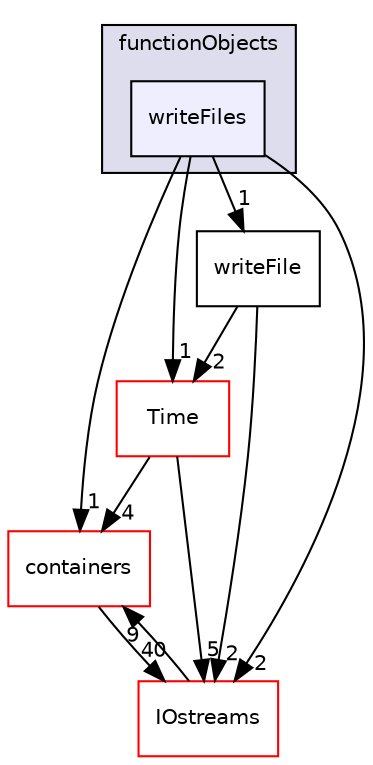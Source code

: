 digraph "src/OpenFOAM/db/functionObjects/writeFiles" {
  bgcolor=transparent;
  compound=true
  node [ fontsize="10", fontname="Helvetica"];
  edge [ labelfontsize="10", labelfontname="Helvetica"];
  subgraph clusterdir_b1391b8691e21d3cff54e51a698f3c2b {
    graph [ bgcolor="#ddddee", pencolor="black", label="functionObjects" fontname="Helvetica", fontsize="10", URL="dir_b1391b8691e21d3cff54e51a698f3c2b.html"]
  dir_64aa64319776c70eba6e7e61cafb74b1 [shape=box, label="writeFiles", style="filled", fillcolor="#eeeeff", pencolor="black", URL="dir_64aa64319776c70eba6e7e61cafb74b1.html"];
  }
  dir_ec5b63092fb55ef516ddf05b3841c89d [shape=box label="Time" color="red" URL="dir_ec5b63092fb55ef516ddf05b3841c89d.html"];
  dir_19d0872053bde092be81d7fe3f56cbf7 [shape=box label="containers" color="red" URL="dir_19d0872053bde092be81d7fe3f56cbf7.html"];
  dir_466e4f5b4cc1582939ab4ceba36098d8 [shape=box label="IOstreams" color="red" URL="dir_466e4f5b4cc1582939ab4ceba36098d8.html"];
  dir_bde5469f89c35603ee2033d988995560 [shape=box label="writeFile" URL="dir_bde5469f89c35603ee2033d988995560.html"];
  dir_ec5b63092fb55ef516ddf05b3841c89d->dir_19d0872053bde092be81d7fe3f56cbf7 [headlabel="4", labeldistance=1.5 headhref="dir_002011_001903.html"];
  dir_ec5b63092fb55ef516ddf05b3841c89d->dir_466e4f5b4cc1582939ab4ceba36098d8 [headlabel="5", labeldistance=1.5 headhref="dir_002011_001993.html"];
  dir_19d0872053bde092be81d7fe3f56cbf7->dir_466e4f5b4cc1582939ab4ceba36098d8 [headlabel="40", labeldistance=1.5 headhref="dir_001903_001993.html"];
  dir_466e4f5b4cc1582939ab4ceba36098d8->dir_19d0872053bde092be81d7fe3f56cbf7 [headlabel="9", labeldistance=1.5 headhref="dir_001993_001903.html"];
  dir_bde5469f89c35603ee2033d988995560->dir_ec5b63092fb55ef516ddf05b3841c89d [headlabel="2", labeldistance=1.5 headhref="dir_001981_002011.html"];
  dir_bde5469f89c35603ee2033d988995560->dir_466e4f5b4cc1582939ab4ceba36098d8 [headlabel="2", labeldistance=1.5 headhref="dir_001981_001993.html"];
  dir_64aa64319776c70eba6e7e61cafb74b1->dir_ec5b63092fb55ef516ddf05b3841c89d [headlabel="1", labeldistance=1.5 headhref="dir_001982_002011.html"];
  dir_64aa64319776c70eba6e7e61cafb74b1->dir_19d0872053bde092be81d7fe3f56cbf7 [headlabel="1", labeldistance=1.5 headhref="dir_001982_001903.html"];
  dir_64aa64319776c70eba6e7e61cafb74b1->dir_466e4f5b4cc1582939ab4ceba36098d8 [headlabel="2", labeldistance=1.5 headhref="dir_001982_001993.html"];
  dir_64aa64319776c70eba6e7e61cafb74b1->dir_bde5469f89c35603ee2033d988995560 [headlabel="1", labeldistance=1.5 headhref="dir_001982_001981.html"];
}
